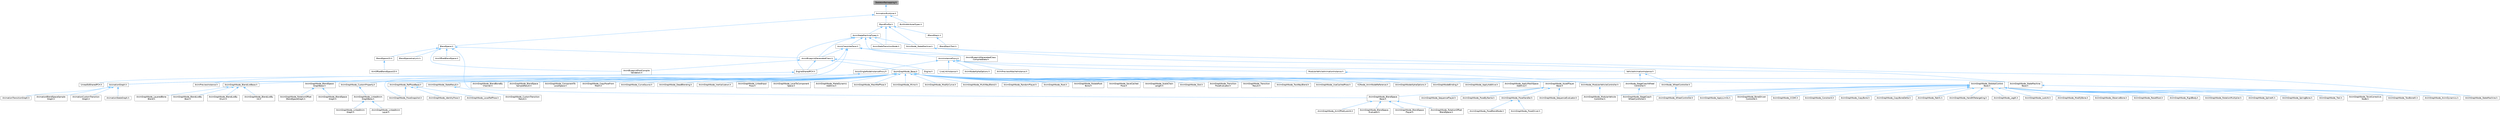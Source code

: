 digraph "SkeletonRemapping.h"
{
 // INTERACTIVE_SVG=YES
 // LATEX_PDF_SIZE
  bgcolor="transparent";
  edge [fontname=Helvetica,fontsize=10,labelfontname=Helvetica,labelfontsize=10];
  node [fontname=Helvetica,fontsize=10,shape=box,height=0.2,width=0.4];
  Node1 [id="Node000001",label="SkeletonRemapping.h",height=0.2,width=0.4,color="gray40", fillcolor="grey60", style="filled", fontcolor="black",tooltip=" "];
  Node1 -> Node2 [id="edge1_Node000001_Node000002",dir="back",color="steelblue1",style="solid",tooltip=" "];
  Node2 [id="Node000002",label="AnimationRuntime.h",height=0.2,width=0.4,color="grey40", fillcolor="white", style="filled",URL="$da/d93/AnimationRuntime_8h.html",tooltip=" "];
  Node2 -> Node3 [id="edge2_Node000002_Node000003",dir="back",color="steelblue1",style="solid",tooltip=" "];
  Node3 [id="Node000003",label="BlendProfile.h",height=0.2,width=0.4,color="grey40", fillcolor="white", style="filled",URL="$d6/d9c/BlendProfile_8h.html",tooltip=" "];
  Node3 -> Node4 [id="edge3_Node000003_Node000004",dir="back",color="steelblue1",style="solid",tooltip=" "];
  Node4 [id="Node000004",label="AnimNode_StateMachine.h",height=0.2,width=0.4,color="grey40", fillcolor="white", style="filled",URL="$df/d8f/AnimNode__StateMachine_8h.html",tooltip=" "];
  Node4 -> Node5 [id="edge4_Node000004_Node000005",dir="back",color="steelblue1",style="solid",tooltip=" "];
  Node5 [id="Node000005",label="AnimGraphNode_StateMachine.h",height=0.2,width=0.4,color="grey40", fillcolor="white", style="filled",URL="$d9/d4d/AnimGraphNode__StateMachine_8h.html",tooltip=" "];
  Node4 -> Node6 [id="edge5_Node000004_Node000006",dir="back",color="steelblue1",style="solid",tooltip=" "];
  Node6 [id="Node000006",label="AnimGraphNode_StateMachine\lBase.h",height=0.2,width=0.4,color="grey40", fillcolor="white", style="filled",URL="$dc/d11/AnimGraphNode__StateMachineBase_8h.html",tooltip=" "];
  Node6 -> Node5 [id="edge6_Node000006_Node000005",dir="back",color="steelblue1",style="solid",tooltip=" "];
  Node3 -> Node7 [id="edge7_Node000003_Node000007",dir="back",color="steelblue1",style="solid",tooltip=" "];
  Node7 [id="Node000007",label="AnimStateMachineTypes.h",height=0.2,width=0.4,color="grey40", fillcolor="white", style="filled",URL="$d2/dc8/AnimStateMachineTypes_8h.html",tooltip=" "];
  Node7 -> Node8 [id="edge8_Node000007_Node000008",dir="back",color="steelblue1",style="solid",tooltip=" "];
  Node8 [id="Node000008",label="AnimBlueprintGeneratedClass.h",height=0.2,width=0.4,color="grey40", fillcolor="white", style="filled",URL="$dc/d81/AnimBlueprintGeneratedClass_8h.html",tooltip=" "];
  Node8 -> Node9 [id="edge9_Node000008_Node000009",dir="back",color="steelblue1",style="solid",tooltip=" "];
  Node9 [id="Node000009",label="AnimBlueprintPostCompile\lValidation.h",height=0.2,width=0.4,color="grey40", fillcolor="white", style="filled",URL="$de/d1b/AnimBlueprintPostCompileValidation_8h.html",tooltip=" "];
  Node8 -> Node10 [id="edge10_Node000008_Node000010",dir="back",color="steelblue1",style="solid",tooltip=" "];
  Node10 [id="Node000010",label="AnimGraphNode_Base.h",height=0.2,width=0.4,color="grey40", fillcolor="white", style="filled",URL="$d0/dfb/AnimGraphNode__Base_8h.html",tooltip=" "];
  Node10 -> Node11 [id="edge11_Node000010_Node000011",dir="back",color="steelblue1",style="solid",tooltip=" "];
  Node11 [id="Node000011",label="AnimGraphNodeAlphaOptions.h",height=0.2,width=0.4,color="grey40", fillcolor="white", style="filled",URL="$d6/df6/AnimGraphNodeAlphaOptions_8h.html",tooltip=" "];
  Node10 -> Node12 [id="edge12_Node000010_Node000012",dir="back",color="steelblue1",style="solid",tooltip=" "];
  Node12 [id="Node000012",label="AnimGraphNodeBinding.h",height=0.2,width=0.4,color="grey40", fillcolor="white", style="filled",URL="$d6/d3b/AnimGraphNodeBinding_8h.html",tooltip=" "];
  Node10 -> Node13 [id="edge13_Node000010_Node000013",dir="back",color="steelblue1",style="solid",tooltip=" "];
  Node13 [id="Node000013",label="AnimGraphNode_ApplyAdditive.h",height=0.2,width=0.4,color="grey40", fillcolor="white", style="filled",URL="$da/d67/AnimGraphNode__ApplyAdditive_8h.html",tooltip=" "];
  Node10 -> Node14 [id="edge14_Node000010_Node000014",dir="back",color="steelblue1",style="solid",tooltip=" "];
  Node14 [id="Node000014",label="AnimGraphNode_ApplyMeshSpace\lAdditive.h",height=0.2,width=0.4,color="grey40", fillcolor="white", style="filled",URL="$dd/dc4/AnimGraphNode__ApplyMeshSpaceAdditive_8h.html",tooltip=" "];
  Node10 -> Node15 [id="edge15_Node000010_Node000015",dir="back",color="steelblue1",style="solid",tooltip=" "];
  Node15 [id="Node000015",label="AnimGraphNode_AssetPlayer\lBase.h",height=0.2,width=0.4,color="grey40", fillcolor="white", style="filled",URL="$d1/d4f/AnimGraphNode__AssetPlayerBase_8h.html",tooltip=" "];
  Node15 -> Node16 [id="edge16_Node000015_Node000016",dir="back",color="steelblue1",style="solid",tooltip=" "];
  Node16 [id="Node000016",label="AnimGraphNode_BlendSpace\lBase.h",height=0.2,width=0.4,color="grey40", fillcolor="white", style="filled",URL="$d7/d6d/AnimGraphNode__BlendSpaceBase_8h.html",tooltip=" "];
  Node16 -> Node17 [id="edge17_Node000016_Node000017",dir="back",color="steelblue1",style="solid",tooltip=" "];
  Node17 [id="Node000017",label="AnimGraphNode_AimOffsetLookAt.h",height=0.2,width=0.4,color="grey40", fillcolor="white", style="filled",URL="$d2/daa/AnimGraphNode__AimOffsetLookAt_8h.html",tooltip=" "];
  Node16 -> Node18 [id="edge18_Node000016_Node000018",dir="back",color="steelblue1",style="solid",tooltip=" "];
  Node18 [id="Node000018",label="AnimGraphNode_BlendSpace\lEvaluator.h",height=0.2,width=0.4,color="grey40", fillcolor="white", style="filled",URL="$d0/d5d/AnimGraphNode__BlendSpaceEvaluator_8h.html",tooltip=" "];
  Node16 -> Node19 [id="edge19_Node000016_Node000019",dir="back",color="steelblue1",style="solid",tooltip=" "];
  Node19 [id="Node000019",label="AnimGraphNode_BlendSpace\lPlayer.h",height=0.2,width=0.4,color="grey40", fillcolor="white", style="filled",URL="$d2/d22/AnimGraphNode__BlendSpacePlayer_8h.html",tooltip=" "];
  Node16 -> Node20 [id="edge20_Node000016_Node000020",dir="back",color="steelblue1",style="solid",tooltip=" "];
  Node20 [id="Node000020",label="AnimGraphNode_RotationOffset\lBlendSpace.h",height=0.2,width=0.4,color="grey40", fillcolor="white", style="filled",URL="$dc/dd5/AnimGraphNode__RotationOffsetBlendSpace_8h.html",tooltip=" "];
  Node15 -> Node21 [id="edge21_Node000015_Node000021",dir="back",color="steelblue1",style="solid",tooltip=" "];
  Node21 [id="Node000021",label="AnimGraphNode_PoseByName.h",height=0.2,width=0.4,color="grey40", fillcolor="white", style="filled",URL="$d7/d02/AnimGraphNode__PoseByName_8h.html",tooltip=" "];
  Node15 -> Node22 [id="edge22_Node000015_Node000022",dir="back",color="steelblue1",style="solid",tooltip=" "];
  Node22 [id="Node000022",label="AnimGraphNode_PoseHandler.h",height=0.2,width=0.4,color="grey40", fillcolor="white", style="filled",URL="$df/dfb/AnimGraphNode__PoseHandler_8h.html",tooltip=" "];
  Node22 -> Node23 [id="edge23_Node000022_Node000023",dir="back",color="steelblue1",style="solid",tooltip=" "];
  Node23 [id="Node000023",label="AnimGraphNode_PoseBlendNode.h",height=0.2,width=0.4,color="grey40", fillcolor="white", style="filled",URL="$de/d70/AnimGraphNode__PoseBlendNode_8h.html",tooltip=" "];
  Node22 -> Node24 [id="edge24_Node000022_Node000024",dir="back",color="steelblue1",style="solid",tooltip=" "];
  Node24 [id="Node000024",label="AnimGraphNode_PoseDriver.h",height=0.2,width=0.4,color="grey40", fillcolor="white", style="filled",URL="$d7/d7d/AnimGraphNode__PoseDriver_8h.html",tooltip=" "];
  Node15 -> Node25 [id="edge25_Node000015_Node000025",dir="back",color="steelblue1",style="solid",tooltip=" "];
  Node25 [id="Node000025",label="AnimGraphNode_SequenceEvaluator.h",height=0.2,width=0.4,color="grey40", fillcolor="white", style="filled",URL="$d1/d1c/AnimGraphNode__SequenceEvaluator_8h.html",tooltip=" "];
  Node15 -> Node26 [id="edge26_Node000015_Node000026",dir="back",color="steelblue1",style="solid",tooltip=" "];
  Node26 [id="Node000026",label="AnimGraphNode_SequencePlayer.h",height=0.2,width=0.4,color="grey40", fillcolor="white", style="filled",URL="$d2/d91/AnimGraphNode__SequencePlayer_8h.html",tooltip=" "];
  Node10 -> Node27 [id="edge27_Node000010_Node000027",dir="back",color="steelblue1",style="solid",tooltip=" "];
  Node27 [id="Node000027",label="AnimGraphNode_BlendBoneBy\lChannel.h",height=0.2,width=0.4,color="grey40", fillcolor="white", style="filled",URL="$de/da9/AnimGraphNode__BlendBoneByChannel_8h.html",tooltip=" "];
  Node10 -> Node28 [id="edge28_Node000010_Node000028",dir="back",color="steelblue1",style="solid",tooltip=" "];
  Node28 [id="Node000028",label="AnimGraphNode_BlendListBase.h",height=0.2,width=0.4,color="grey40", fillcolor="white", style="filled",URL="$d7/d20/AnimGraphNode__BlendListBase_8h.html",tooltip=" "];
  Node28 -> Node29 [id="edge29_Node000028_Node000029",dir="back",color="steelblue1",style="solid",tooltip=" "];
  Node29 [id="Node000029",label="AnimGraphNode_BlendListBy\lBool.h",height=0.2,width=0.4,color="grey40", fillcolor="white", style="filled",URL="$d9/d9d/AnimGraphNode__BlendListByBool_8h.html",tooltip=" "];
  Node28 -> Node30 [id="edge30_Node000028_Node000030",dir="back",color="steelblue1",style="solid",tooltip=" "];
  Node30 [id="Node000030",label="AnimGraphNode_BlendListBy\lEnum.h",height=0.2,width=0.4,color="grey40", fillcolor="white", style="filled",URL="$de/d60/AnimGraphNode__BlendListByEnum_8h.html",tooltip=" "];
  Node28 -> Node31 [id="edge31_Node000028_Node000031",dir="back",color="steelblue1",style="solid",tooltip=" "];
  Node31 [id="Node000031",label="AnimGraphNode_BlendListBy\lInt.h",height=0.2,width=0.4,color="grey40", fillcolor="white", style="filled",URL="$dc/df2/AnimGraphNode__BlendListByInt_8h.html",tooltip=" "];
  Node28 -> Node32 [id="edge32_Node000028_Node000032",dir="back",color="steelblue1",style="solid",tooltip=" "];
  Node32 [id="Node000032",label="AnimGraphNode_LayeredBone\lBlend.h",height=0.2,width=0.4,color="grey40", fillcolor="white", style="filled",URL="$d2/d01/AnimGraphNode__LayeredBoneBlend_8h.html",tooltip=" "];
  Node10 -> Node33 [id="edge33_Node000010_Node000033",dir="back",color="steelblue1",style="solid",tooltip=" "];
  Node33 [id="Node000033",label="AnimGraphNode_BlendSpace\lGraphBase.h",height=0.2,width=0.4,color="grey40", fillcolor="white", style="filled",URL="$d6/d44/AnimGraphNode__BlendSpaceGraphBase_8h.html",tooltip=" "];
  Node33 -> Node34 [id="edge34_Node000033_Node000034",dir="back",color="steelblue1",style="solid",tooltip=" "];
  Node34 [id="Node000034",label="AnimGraphNode_BlendSpace\lGraph.h",height=0.2,width=0.4,color="grey40", fillcolor="white", style="filled",URL="$d7/d81/AnimGraphNode__BlendSpaceGraph_8h.html",tooltip=" "];
  Node33 -> Node35 [id="edge35_Node000033_Node000035",dir="back",color="steelblue1",style="solid",tooltip=" "];
  Node35 [id="Node000035",label="AnimGraphNode_RotationOffset\lBlendSpaceGraph.h",height=0.2,width=0.4,color="grey40", fillcolor="white", style="filled",URL="$d0/d4c/AnimGraphNode__RotationOffsetBlendSpaceGraph_8h.html",tooltip=" "];
  Node10 -> Node36 [id="edge36_Node000010_Node000036",dir="back",color="steelblue1",style="solid",tooltip=" "];
  Node36 [id="Node000036",label="AnimGraphNode_BlendSpace\lSampleResult.h",height=0.2,width=0.4,color="grey40", fillcolor="white", style="filled",URL="$de/df8/AnimGraphNode__BlendSpaceSampleResult_8h.html",tooltip=" "];
  Node10 -> Node37 [id="edge37_Node000010_Node000037",dir="back",color="steelblue1",style="solid",tooltip=" "];
  Node37 [id="Node000037",label="AnimGraphNode_ComponentTo\lLocalSpace.h",height=0.2,width=0.4,color="grey40", fillcolor="white", style="filled",URL="$d1/d3f/AnimGraphNode__ComponentToLocalSpace_8h.html",tooltip=" "];
  Node10 -> Node38 [id="edge38_Node000010_Node000038",dir="back",color="steelblue1",style="solid",tooltip=" "];
  Node38 [id="Node000038",label="AnimGraphNode_CopyPoseFrom\lMesh.h",height=0.2,width=0.4,color="grey40", fillcolor="white", style="filled",URL="$d6/d71/AnimGraphNode__CopyPoseFromMesh_8h.html",tooltip=" "];
  Node10 -> Node39 [id="edge39_Node000010_Node000039",dir="back",color="steelblue1",style="solid",tooltip=" "];
  Node39 [id="Node000039",label="AnimGraphNode_CurveSource.h",height=0.2,width=0.4,color="grey40", fillcolor="white", style="filled",URL="$dc/de5/AnimGraphNode__CurveSource_8h.html",tooltip=" "];
  Node10 -> Node40 [id="edge40_Node000010_Node000040",dir="back",color="steelblue1",style="solid",tooltip=" "];
  Node40 [id="Node000040",label="AnimGraphNode_CustomProperty.h",height=0.2,width=0.4,color="grey40", fillcolor="white", style="filled",URL="$d8/d3f/AnimGraphNode__CustomProperty_8h.html",tooltip=" "];
  Node40 -> Node41 [id="edge41_Node000040_Node000041",dir="back",color="steelblue1",style="solid",tooltip=" "];
  Node41 [id="Node000041",label="AnimGraphNode_LinkedAnim\lGraphBase.h",height=0.2,width=0.4,color="grey40", fillcolor="white", style="filled",URL="$d5/de1/AnimGraphNode__LinkedAnimGraphBase_8h.html",tooltip=" "];
  Node41 -> Node42 [id="edge42_Node000041_Node000042",dir="back",color="steelblue1",style="solid",tooltip=" "];
  Node42 [id="Node000042",label="AnimGraphNode_LinkedAnim\lGraph.h",height=0.2,width=0.4,color="grey40", fillcolor="white", style="filled",URL="$da/dd5/AnimGraphNode__LinkedAnimGraph_8h.html",tooltip=" "];
  Node41 -> Node43 [id="edge43_Node000041_Node000043",dir="back",color="steelblue1",style="solid",tooltip=" "];
  Node43 [id="Node000043",label="AnimGraphNode_LinkedAnim\lLayer.h",height=0.2,width=0.4,color="grey40", fillcolor="white", style="filled",URL="$dc/d51/AnimGraphNode__LinkedAnimLayer_8h.html",tooltip=" "];
  Node10 -> Node44 [id="edge44_Node000010_Node000044",dir="back",color="steelblue1",style="solid",tooltip=" "];
  Node44 [id="Node000044",label="AnimGraphNode_DeadBlending.h",height=0.2,width=0.4,color="grey40", fillcolor="white", style="filled",URL="$d8/d73/AnimGraphNode__DeadBlending_8h.html",tooltip=" "];
  Node10 -> Node45 [id="edge45_Node000010_Node000045",dir="back",color="steelblue1",style="solid",tooltip=" "];
  Node45 [id="Node000045",label="AnimGraphNode_Inertialization.h",height=0.2,width=0.4,color="grey40", fillcolor="white", style="filled",URL="$d7/d66/AnimGraphNode__Inertialization_8h.html",tooltip=" "];
  Node10 -> Node46 [id="edge46_Node000010_Node000046",dir="back",color="steelblue1",style="solid",tooltip=" "];
  Node46 [id="Node000046",label="AnimGraphNode_LinkedInput\lPose.h",height=0.2,width=0.4,color="grey40", fillcolor="white", style="filled",URL="$d7/d8c/AnimGraphNode__LinkedInputPose_8h.html",tooltip=" "];
  Node10 -> Node47 [id="edge47_Node000010_Node000047",dir="back",color="steelblue1",style="solid",tooltip=" "];
  Node47 [id="Node000047",label="AnimGraphNode_LocalToComponent\lSpace.h",height=0.2,width=0.4,color="grey40", fillcolor="white", style="filled",URL="$d6/d01/AnimGraphNode__LocalToComponentSpace_8h.html",tooltip=" "];
  Node10 -> Node48 [id="edge48_Node000010_Node000048",dir="back",color="steelblue1",style="solid",tooltip=" "];
  Node48 [id="Node000048",label="AnimGraphNode_MakeDynamic\lAdditive.h",height=0.2,width=0.4,color="grey40", fillcolor="white", style="filled",URL="$d4/dc9/AnimGraphNode__MakeDynamicAdditive_8h.html",tooltip=" "];
  Node10 -> Node49 [id="edge49_Node000010_Node000049",dir="back",color="steelblue1",style="solid",tooltip=" "];
  Node49 [id="Node000049",label="AnimGraphNode_MeshRefPose.h",height=0.2,width=0.4,color="grey40", fillcolor="white", style="filled",URL="$d3/d58/AnimGraphNode__MeshRefPose_8h.html",tooltip=" "];
  Node10 -> Node50 [id="edge50_Node000010_Node000050",dir="back",color="steelblue1",style="solid",tooltip=" "];
  Node50 [id="Node000050",label="AnimGraphNode_Mirror.h",height=0.2,width=0.4,color="grey40", fillcolor="white", style="filled",URL="$de/d96/AnimGraphNode__Mirror_8h.html",tooltip=" "];
  Node10 -> Node51 [id="edge51_Node000010_Node000051",dir="back",color="steelblue1",style="solid",tooltip=" "];
  Node51 [id="Node000051",label="AnimGraphNode_ModifyCurve.h",height=0.2,width=0.4,color="grey40", fillcolor="white", style="filled",URL="$d5/d09/AnimGraphNode__ModifyCurve_8h.html",tooltip=" "];
  Node10 -> Node52 [id="edge52_Node000010_Node000052",dir="back",color="steelblue1",style="solid",tooltip=" "];
  Node52 [id="Node000052",label="AnimGraphNode_MultiWayBlend.h",height=0.2,width=0.4,color="grey40", fillcolor="white", style="filled",URL="$dd/dcb/AnimGraphNode__MultiWayBlend_8h.html",tooltip=" "];
  Node10 -> Node53 [id="edge53_Node000010_Node000053",dir="back",color="steelblue1",style="solid",tooltip=" "];
  Node53 [id="Node000053",label="AnimGraphNode_PoseSnapshot.h",height=0.2,width=0.4,color="grey40", fillcolor="white", style="filled",URL="$d1/d92/AnimGraphNode__PoseSnapshot_8h.html",tooltip=" "];
  Node10 -> Node54 [id="edge54_Node000010_Node000054",dir="back",color="steelblue1",style="solid",tooltip=" "];
  Node54 [id="Node000054",label="AnimGraphNode_RandomPlayer.h",height=0.2,width=0.4,color="grey40", fillcolor="white", style="filled",URL="$dc/d48/AnimGraphNode__RandomPlayer_8h.html",tooltip=" "];
  Node10 -> Node55 [id="edge55_Node000010_Node000055",dir="back",color="steelblue1",style="solid",tooltip=" "];
  Node55 [id="Node000055",label="AnimGraphNode_RefPoseBase.h",height=0.2,width=0.4,color="grey40", fillcolor="white", style="filled",URL="$d8/d34/AnimGraphNode__RefPoseBase_8h.html",tooltip=" "];
  Node55 -> Node56 [id="edge56_Node000055_Node000056",dir="back",color="steelblue1",style="solid",tooltip=" "];
  Node56 [id="Node000056",label="AnimGraphNode_IdentityPose.h",height=0.2,width=0.4,color="grey40", fillcolor="white", style="filled",URL="$d8/dac/AnimGraphNode__IdentityPose_8h.html",tooltip=" "];
  Node55 -> Node57 [id="edge57_Node000055_Node000057",dir="back",color="steelblue1",style="solid",tooltip=" "];
  Node57 [id="Node000057",label="AnimGraphNode_LocalRefPose.h",height=0.2,width=0.4,color="grey40", fillcolor="white", style="filled",URL="$df/d6f/AnimGraphNode__LocalRefPose_8h.html",tooltip=" "];
  Node55 -> Node53 [id="edge58_Node000055_Node000053",dir="back",color="steelblue1",style="solid",tooltip=" "];
  Node10 -> Node58 [id="edge59_Node000010_Node000058",dir="back",color="steelblue1",style="solid",tooltip=" "];
  Node58 [id="Node000058",label="AnimGraphNode_Root.h",height=0.2,width=0.4,color="grey40", fillcolor="white", style="filled",URL="$d2/d39/AnimGraphNode__Root_8h.html",tooltip=" "];
  Node10 -> Node59 [id="edge60_Node000010_Node000059",dir="back",color="steelblue1",style="solid",tooltip=" "];
  Node59 [id="Node000059",label="AnimGraphNode_RotateRoot\lBone.h",height=0.2,width=0.4,color="grey40", fillcolor="white", style="filled",URL="$d4/de0/AnimGraphNode__RotateRootBone_8h.html",tooltip=" "];
  Node10 -> Node60 [id="edge61_Node000010_Node000060",dir="back",color="steelblue1",style="solid",tooltip=" "];
  Node60 [id="Node000060",label="AnimGraphNode_SaveCached\lPose.h",height=0.2,width=0.4,color="grey40", fillcolor="white", style="filled",URL="$df/d5e/AnimGraphNode__SaveCachedPose_8h.html",tooltip=" "];
  Node10 -> Node61 [id="edge62_Node000010_Node000061",dir="back",color="steelblue1",style="solid",tooltip=" "];
  Node61 [id="Node000061",label="AnimGraphNode_ScaleChain\lLength.h",height=0.2,width=0.4,color="grey40", fillcolor="white", style="filled",URL="$d9/df8/AnimGraphNode__ScaleChainLength_8h.html",tooltip=" "];
  Node10 -> Node62 [id="edge63_Node000010_Node000062",dir="back",color="steelblue1",style="solid",tooltip=" "];
  Node62 [id="Node000062",label="AnimGraphNode_SkeletalControl\lBase.h",height=0.2,width=0.4,color="grey40", fillcolor="white", style="filled",URL="$d9/dff/AnimGraphNode__SkeletalControlBase_8h.html",tooltip=" "];
  Node62 -> Node63 [id="edge64_Node000062_Node000063",dir="back",color="steelblue1",style="solid",tooltip=" "];
  Node63 [id="Node000063",label="AnimGraphNode_AnimDynamics.h",height=0.2,width=0.4,color="grey40", fillcolor="white", style="filled",URL="$da/dc2/AnimGraphNode__AnimDynamics_8h.html",tooltip=" "];
  Node62 -> Node64 [id="edge65_Node000062_Node000064",dir="back",color="steelblue1",style="solid",tooltip=" "];
  Node64 [id="Node000064",label="AnimGraphNode_ApplyLimits.h",height=0.2,width=0.4,color="grey40", fillcolor="white", style="filled",URL="$dc/d36/AnimGraphNode__ApplyLimits_8h.html",tooltip=" "];
  Node62 -> Node65 [id="edge66_Node000062_Node000065",dir="back",color="steelblue1",style="solid",tooltip=" "];
  Node65 [id="Node000065",label="AnimGraphNode_BoneDriven\lController.h",height=0.2,width=0.4,color="grey40", fillcolor="white", style="filled",URL="$df/df3/AnimGraphNode__BoneDrivenController_8h.html",tooltip=" "];
  Node62 -> Node66 [id="edge67_Node000062_Node000066",dir="back",color="steelblue1",style="solid",tooltip=" "];
  Node66 [id="Node000066",label="AnimGraphNode_CCDIK.h",height=0.2,width=0.4,color="grey40", fillcolor="white", style="filled",URL="$df/d0d/AnimGraphNode__CCDIK_8h.html",tooltip=" "];
  Node62 -> Node67 [id="edge68_Node000062_Node000067",dir="back",color="steelblue1",style="solid",tooltip=" "];
  Node67 [id="Node000067",label="AnimGraphNode_Constraint.h",height=0.2,width=0.4,color="grey40", fillcolor="white", style="filled",URL="$d2/d98/AnimGraphNode__Constraint_8h.html",tooltip=" "];
  Node62 -> Node68 [id="edge69_Node000062_Node000068",dir="back",color="steelblue1",style="solid",tooltip=" "];
  Node68 [id="Node000068",label="AnimGraphNode_CopyBone.h",height=0.2,width=0.4,color="grey40", fillcolor="white", style="filled",URL="$dc/de6/AnimGraphNode__CopyBone_8h.html",tooltip=" "];
  Node62 -> Node69 [id="edge70_Node000062_Node000069",dir="back",color="steelblue1",style="solid",tooltip=" "];
  Node69 [id="Node000069",label="AnimGraphNode_CopyBoneDelta.h",height=0.2,width=0.4,color="grey40", fillcolor="white", style="filled",URL="$d8/d60/AnimGraphNode__CopyBoneDelta_8h.html",tooltip=" "];
  Node62 -> Node70 [id="edge71_Node000062_Node000070",dir="back",color="steelblue1",style="solid",tooltip=" "];
  Node70 [id="Node000070",label="AnimGraphNode_Fabrik.h",height=0.2,width=0.4,color="grey40", fillcolor="white", style="filled",URL="$d6/d79/AnimGraphNode__Fabrik_8h.html",tooltip=" "];
  Node62 -> Node71 [id="edge72_Node000062_Node000071",dir="back",color="steelblue1",style="solid",tooltip=" "];
  Node71 [id="Node000071",label="AnimGraphNode_HandIKRetargeting.h",height=0.2,width=0.4,color="grey40", fillcolor="white", style="filled",URL="$dd/dee/AnimGraphNode__HandIKRetargeting_8h.html",tooltip=" "];
  Node62 -> Node72 [id="edge73_Node000062_Node000072",dir="back",color="steelblue1",style="solid",tooltip=" "];
  Node72 [id="Node000072",label="AnimGraphNode_LegIK.h",height=0.2,width=0.4,color="grey40", fillcolor="white", style="filled",URL="$d3/d59/AnimGraphNode__LegIK_8h.html",tooltip=" "];
  Node62 -> Node73 [id="edge74_Node000062_Node000073",dir="back",color="steelblue1",style="solid",tooltip=" "];
  Node73 [id="Node000073",label="AnimGraphNode_LookAt.h",height=0.2,width=0.4,color="grey40", fillcolor="white", style="filled",URL="$dd/de3/AnimGraphNode__LookAt_8h.html",tooltip=" "];
  Node62 -> Node74 [id="edge75_Node000062_Node000074",dir="back",color="steelblue1",style="solid",tooltip=" "];
  Node74 [id="Node000074",label="AnimGraphNode_ModifyBone.h",height=0.2,width=0.4,color="grey40", fillcolor="white", style="filled",URL="$d1/d8e/AnimGraphNode__ModifyBone_8h.html",tooltip=" "];
  Node62 -> Node75 [id="edge76_Node000062_Node000075",dir="back",color="steelblue1",style="solid",tooltip=" "];
  Node75 [id="Node000075",label="AnimGraphNode_ModularVehicle\lController.h",height=0.2,width=0.4,color="grey40", fillcolor="white", style="filled",URL="$d3/d04/AnimGraphNode__ModularVehicleController_8h.html",tooltip=" "];
  Node62 -> Node76 [id="edge77_Node000062_Node000076",dir="back",color="steelblue1",style="solid",tooltip=" "];
  Node76 [id="Node000076",label="AnimGraphNode_ObserveBone.h",height=0.2,width=0.4,color="grey40", fillcolor="white", style="filled",URL="$d0/dcc/AnimGraphNode__ObserveBone_8h.html",tooltip=" "];
  Node62 -> Node77 [id="edge78_Node000062_Node000077",dir="back",color="steelblue1",style="solid",tooltip=" "];
  Node77 [id="Node000077",label="AnimGraphNode_ResetRoot.h",height=0.2,width=0.4,color="grey40", fillcolor="white", style="filled",URL="$dd/da9/AnimGraphNode__ResetRoot_8h.html",tooltip=" "];
  Node62 -> Node78 [id="edge79_Node000062_Node000078",dir="back",color="steelblue1",style="solid",tooltip=" "];
  Node78 [id="Node000078",label="AnimGraphNode_RigidBody.h",height=0.2,width=0.4,color="grey40", fillcolor="white", style="filled",URL="$d0/d05/AnimGraphNode__RigidBody_8h.html",tooltip=" "];
  Node62 -> Node79 [id="edge80_Node000062_Node000079",dir="back",color="steelblue1",style="solid",tooltip=" "];
  Node79 [id="Node000079",label="AnimGraphNode_RotationMultiplier.h",height=0.2,width=0.4,color="grey40", fillcolor="white", style="filled",URL="$d6/d16/AnimGraphNode__RotationMultiplier_8h.html",tooltip=" "];
  Node62 -> Node80 [id="edge81_Node000062_Node000080",dir="back",color="steelblue1",style="solid",tooltip=" "];
  Node80 [id="Node000080",label="AnimGraphNode_SplineIK.h",height=0.2,width=0.4,color="grey40", fillcolor="white", style="filled",URL="$d0/d7e/AnimGraphNode__SplineIK_8h.html",tooltip=" "];
  Node62 -> Node81 [id="edge82_Node000062_Node000081",dir="back",color="steelblue1",style="solid",tooltip=" "];
  Node81 [id="Node000081",label="AnimGraphNode_SpringBone.h",height=0.2,width=0.4,color="grey40", fillcolor="white", style="filled",URL="$dc/d38/AnimGraphNode__SpringBone_8h.html",tooltip=" "];
  Node62 -> Node82 [id="edge83_Node000062_Node000082",dir="back",color="steelblue1",style="solid",tooltip=" "];
  Node82 [id="Node000082",label="AnimGraphNode_StageCoach\lWheelController.h",height=0.2,width=0.4,color="grey40", fillcolor="white", style="filled",URL="$d6/dbe/AnimGraphNode__StageCoachWheelController_8h.html",tooltip=" "];
  Node62 -> Node83 [id="edge84_Node000062_Node000083",dir="back",color="steelblue1",style="solid",tooltip=" "];
  Node83 [id="Node000083",label="AnimGraphNode_Trail.h",height=0.2,width=0.4,color="grey40", fillcolor="white", style="filled",URL="$d4/d5a/AnimGraphNode__Trail_8h.html",tooltip=" "];
  Node62 -> Node84 [id="edge85_Node000062_Node000084",dir="back",color="steelblue1",style="solid",tooltip=" "];
  Node84 [id="Node000084",label="AnimGraphNode_TwistCorrective\lNode.h",height=0.2,width=0.4,color="grey40", fillcolor="white", style="filled",URL="$de/d7f/AnimGraphNode__TwistCorrectiveNode_8h.html",tooltip=" "];
  Node62 -> Node85 [id="edge86_Node000062_Node000085",dir="back",color="steelblue1",style="solid",tooltip=" "];
  Node85 [id="Node000085",label="AnimGraphNode_TwoBoneIK.h",height=0.2,width=0.4,color="grey40", fillcolor="white", style="filled",URL="$d1/dc2/AnimGraphNode__TwoBoneIK_8h.html",tooltip=" "];
  Node62 -> Node86 [id="edge87_Node000062_Node000086",dir="back",color="steelblue1",style="solid",tooltip=" "];
  Node86 [id="Node000086",label="AnimGraphNode_WheelController.h",height=0.2,width=0.4,color="grey40", fillcolor="white", style="filled",URL="$df/de4/AnimGraphNode__WheelController_8h.html",tooltip=" "];
  Node10 -> Node87 [id="edge88_Node000010_Node000087",dir="back",color="steelblue1",style="solid",tooltip=" "];
  Node87 [id="Node000087",label="AnimGraphNode_Slot.h",height=0.2,width=0.4,color="grey40", fillcolor="white", style="filled",URL="$df/d63/AnimGraphNode__Slot_8h.html",tooltip=" "];
  Node10 -> Node6 [id="edge89_Node000010_Node000006",dir="back",color="steelblue1",style="solid",tooltip=" "];
  Node10 -> Node88 [id="edge90_Node000010_Node000088",dir="back",color="steelblue1",style="solid",tooltip=" "];
  Node88 [id="Node000088",label="AnimGraphNode_StateResult.h",height=0.2,width=0.4,color="grey40", fillcolor="white", style="filled",URL="$d3/d7e/AnimGraphNode__StateResult_8h.html",tooltip=" "];
  Node88 -> Node89 [id="edge91_Node000088_Node000089",dir="back",color="steelblue1",style="solid",tooltip=" "];
  Node89 [id="Node000089",label="AnimGraphNode_CustomTransition\lResult.h",height=0.2,width=0.4,color="grey40", fillcolor="white", style="filled",URL="$df/d6e/AnimGraphNode__CustomTransitionResult_8h.html",tooltip=" "];
  Node10 -> Node90 [id="edge92_Node000010_Node000090",dir="back",color="steelblue1",style="solid",tooltip=" "];
  Node90 [id="Node000090",label="AnimGraphNode_Transition\lPoseEvaluator.h",height=0.2,width=0.4,color="grey40", fillcolor="white", style="filled",URL="$d8/dec/AnimGraphNode__TransitionPoseEvaluator_8h.html",tooltip=" "];
  Node10 -> Node91 [id="edge93_Node000010_Node000091",dir="back",color="steelblue1",style="solid",tooltip=" "];
  Node91 [id="Node000091",label="AnimGraphNode_Transition\lResult.h",height=0.2,width=0.4,color="grey40", fillcolor="white", style="filled",URL="$d7/d74/AnimGraphNode__TransitionResult_8h.html",tooltip=" "];
  Node10 -> Node92 [id="edge94_Node000010_Node000092",dir="back",color="steelblue1",style="solid",tooltip=" "];
  Node92 [id="Node000092",label="AnimGraphNode_TwoWayBlend.h",height=0.2,width=0.4,color="grey40", fillcolor="white", style="filled",URL="$d0/df0/AnimGraphNode__TwoWayBlend_8h.html",tooltip=" "];
  Node10 -> Node93 [id="edge95_Node000010_Node000093",dir="back",color="steelblue1",style="solid",tooltip=" "];
  Node93 [id="Node000093",label="AnimGraphNode_UseCachedPose.h",height=0.2,width=0.4,color="grey40", fillcolor="white", style="filled",URL="$d8/d30/AnimGraphNode__UseCachedPose_8h.html",tooltip=" "];
  Node10 -> Node94 [id="edge96_Node000010_Node000094",dir="back",color="steelblue1",style="solid",tooltip=" "];
  Node94 [id="Node000094",label="AnimationGraph.h",height=0.2,width=0.4,color="grey40", fillcolor="white", style="filled",URL="$df/d2e/AnimationGraph_8h.html",tooltip=" "];
  Node94 -> Node95 [id="edge97_Node000094_Node000095",dir="back",color="steelblue1",style="solid",tooltip=" "];
  Node95 [id="Node000095",label="AnimationBlendSpaceSample\lGraph.h",height=0.2,width=0.4,color="grey40", fillcolor="white", style="filled",URL="$d1/d35/AnimationBlendSpaceSampleGraph_8h.html",tooltip=" "];
  Node94 -> Node96 [id="edge98_Node000094_Node000096",dir="back",color="steelblue1",style="solid",tooltip=" "];
  Node96 [id="Node000096",label="AnimationCustomTransition\lGraph.h",height=0.2,width=0.4,color="grey40", fillcolor="white", style="filled",URL="$dc/d6c/AnimationCustomTransitionGraph_8h.html",tooltip=" "];
  Node94 -> Node97 [id="edge99_Node000094_Node000097",dir="back",color="steelblue1",style="solid",tooltip=" "];
  Node97 [id="Node000097",label="AnimationStateGraph.h",height=0.2,width=0.4,color="grey40", fillcolor="white", style="filled",URL="$d1/d71/AnimationStateGraph_8h.html",tooltip=" "];
  Node94 -> Node98 [id="edge100_Node000094_Node000098",dir="back",color="steelblue1",style="solid",tooltip=" "];
  Node98 [id="Node000098",label="AnimationTransitionGraph.h",height=0.2,width=0.4,color="grey40", fillcolor="white", style="filled",URL="$d2/d0b/AnimationTransitionGraph_8h.html",tooltip=" "];
  Node10 -> Node99 [id="edge101_Node000010_Node000099",dir="back",color="steelblue1",style="solid",tooltip=" "];
  Node99 [id="Node000099",label="K2Node_AnimNodeReference.h",height=0.2,width=0.4,color="grey40", fillcolor="white", style="filled",URL="$d2/d81/K2Node__AnimNodeReference_8h.html",tooltip=" "];
  Node8 -> Node100 [id="edge102_Node000008_Node000100",dir="back",color="steelblue1",style="solid",tooltip=" "];
  Node100 [id="Node000100",label="Engine.h",height=0.2,width=0.4,color="grey40", fillcolor="white", style="filled",URL="$d1/d34/Public_2Engine_8h.html",tooltip=" "];
  Node8 -> Node101 [id="edge103_Node000008_Node000101",dir="back",color="steelblue1",style="solid",tooltip=" "];
  Node101 [id="Node000101",label="EngineSharedPCH.h",height=0.2,width=0.4,color="grey40", fillcolor="white", style="filled",URL="$dc/dbb/EngineSharedPCH_8h.html",tooltip=" "];
  Node101 -> Node102 [id="edge104_Node000101_Node000102",dir="back",color="steelblue1",style="solid",tooltip=" "];
  Node102 [id="Node000102",label="UnrealEdSharedPCH.h",height=0.2,width=0.4,color="grey40", fillcolor="white", style="filled",URL="$d1/de6/UnrealEdSharedPCH_8h.html",tooltip=" "];
  Node7 -> Node103 [id="edge105_Node000007_Node000103",dir="back",color="steelblue1",style="solid",tooltip=" "];
  Node103 [id="Node000103",label="AnimClassInterface.h",height=0.2,width=0.4,color="grey40", fillcolor="white", style="filled",URL="$df/dce/AnimClassInterface_8h.html",tooltip=" "];
  Node103 -> Node8 [id="edge106_Node000103_Node000008",dir="back",color="steelblue1",style="solid",tooltip=" "];
  Node103 -> Node104 [id="edge107_Node000103_Node000104",dir="back",color="steelblue1",style="solid",tooltip=" "];
  Node104 [id="Node000104",label="AnimInstanceProxy.h",height=0.2,width=0.4,color="grey40", fillcolor="white", style="filled",URL="$d6/d6e/AnimInstanceProxy_8h.html",tooltip=" "];
  Node104 -> Node105 [id="edge108_Node000104_Node000105",dir="back",color="steelblue1",style="solid",tooltip=" "];
  Node105 [id="Node000105",label="AnimNodeAlphaOptions.h",height=0.2,width=0.4,color="grey40", fillcolor="white", style="filled",URL="$df/d96/AnimNodeAlphaOptions_8h.html",tooltip=" "];
  Node104 -> Node106 [id="edge109_Node000104_Node000106",dir="back",color="steelblue1",style="solid",tooltip=" "];
  Node106 [id="Node000106",label="AnimPreviewAttacheInstance.h",height=0.2,width=0.4,color="grey40", fillcolor="white", style="filled",URL="$d8/dda/AnimPreviewAttacheInstance_8h.html",tooltip=" "];
  Node104 -> Node107 [id="edge110_Node000104_Node000107",dir="back",color="steelblue1",style="solid",tooltip=" "];
  Node107 [id="Node000107",label="AnimSingleNodeInstanceProxy.h",height=0.2,width=0.4,color="grey40", fillcolor="white", style="filled",URL="$dc/de5/AnimSingleNodeInstanceProxy_8h.html",tooltip=" "];
  Node107 -> Node108 [id="edge111_Node000107_Node000108",dir="back",color="steelblue1",style="solid",tooltip=" "];
  Node108 [id="Node000108",label="AnimPreviewInstance.h",height=0.2,width=0.4,color="grey40", fillcolor="white", style="filled",URL="$d1/d84/AnimPreviewInstance_8h.html",tooltip=" "];
  Node104 -> Node109 [id="edge112_Node000104_Node000109",dir="back",color="steelblue1",style="solid",tooltip=" "];
  Node109 [id="Node000109",label="LiveLinkInstance.h",height=0.2,width=0.4,color="grey40", fillcolor="white", style="filled",URL="$d5/d97/LiveLinkInstance_8h.html",tooltip=" "];
  Node104 -> Node110 [id="edge113_Node000104_Node000110",dir="back",color="steelblue1",style="solid",tooltip=" "];
  Node110 [id="Node000110",label="ModularVehicleAnimationInstance.h",height=0.2,width=0.4,color="grey40", fillcolor="white", style="filled",URL="$d9/d14/ModularVehicleAnimationInstance_8h.html",tooltip=" "];
  Node110 -> Node111 [id="edge114_Node000110_Node000111",dir="back",color="steelblue1",style="solid",tooltip=" "];
  Node111 [id="Node000111",label="AnimNode_ModularVehicleController.h",height=0.2,width=0.4,color="grey40", fillcolor="white", style="filled",URL="$d8/d10/AnimNode__ModularVehicleController_8h.html",tooltip=" "];
  Node111 -> Node75 [id="edge115_Node000111_Node000075",dir="back",color="steelblue1",style="solid",tooltip=" "];
  Node104 -> Node112 [id="edge116_Node000104_Node000112",dir="back",color="steelblue1",style="solid",tooltip=" "];
  Node112 [id="Node000112",label="VehicleAnimationInstance.h",height=0.2,width=0.4,color="grey40", fillcolor="white", style="filled",URL="$d4/dc8/VehicleAnimationInstance_8h.html",tooltip=" "];
  Node112 -> Node113 [id="edge117_Node000112_Node000113",dir="back",color="steelblue1",style="solid",tooltip=" "];
  Node113 [id="Node000113",label="AnimNode_StageCoachWheel\lController.h",height=0.2,width=0.4,color="grey40", fillcolor="white", style="filled",URL="$d0/d68/AnimNode__StageCoachWheelController_8h.html",tooltip=" "];
  Node113 -> Node82 [id="edge118_Node000113_Node000082",dir="back",color="steelblue1",style="solid",tooltip=" "];
  Node112 -> Node114 [id="edge119_Node000112_Node000114",dir="back",color="steelblue1",style="solid",tooltip=" "];
  Node114 [id="Node000114",label="AnimNode_WheelController.h",height=0.2,width=0.4,color="grey40", fillcolor="white", style="filled",URL="$d4/dbf/AnimNode__WheelController_8h.html",tooltip=" "];
  Node114 -> Node86 [id="edge120_Node000114_Node000086",dir="back",color="steelblue1",style="solid",tooltip=" "];
  Node103 -> Node94 [id="edge121_Node000103_Node000094",dir="back",color="steelblue1",style="solid",tooltip=" "];
  Node103 -> Node101 [id="edge122_Node000103_Node000101",dir="back",color="steelblue1",style="solid",tooltip=" "];
  Node103 -> Node115 [id="edge123_Node000103_Node000115",dir="back",color="steelblue1",style="solid",tooltip=" "];
  Node115 [id="Node000115",label="IAnimBlueprintGeneratedClass\lCompiledData.h",height=0.2,width=0.4,color="grey40", fillcolor="white", style="filled",URL="$d6/de8/IAnimBlueprintGeneratedClassCompiledData_8h.html",tooltip=" "];
  Node7 -> Node4 [id="edge124_Node000007_Node000004",dir="back",color="steelblue1",style="solid",tooltip=" "];
  Node7 -> Node116 [id="edge125_Node000007_Node000116",dir="back",color="steelblue1",style="solid",tooltip=" "];
  Node116 [id="Node000116",label="AnimStateTransitionNode.h",height=0.2,width=0.4,color="grey40", fillcolor="white", style="filled",URL="$d3/db4/AnimStateTransitionNode_8h.html",tooltip=" "];
  Node7 -> Node101 [id="edge126_Node000007_Node000101",dir="back",color="steelblue1",style="solid",tooltip=" "];
  Node7 -> Node115 [id="edge127_Node000007_Node000115",dir="back",color="steelblue1",style="solid",tooltip=" "];
  Node3 -> Node116 [id="edge128_Node000003_Node000116",dir="back",color="steelblue1",style="solid",tooltip=" "];
  Node3 -> Node117 [id="edge129_Node000003_Node000117",dir="back",color="steelblue1",style="solid",tooltip=" "];
  Node117 [id="Node000117",label="IBlendStack.h",height=0.2,width=0.4,color="grey40", fillcolor="white", style="filled",URL="$df/d73/IBlendStack_8h.html",tooltip=" "];
  Node117 -> Node118 [id="edge130_Node000117_Node000118",dir="back",color="steelblue1",style="solid",tooltip=" "];
  Node118 [id="Node000118",label="BlendStackTrait.h",height=0.2,width=0.4,color="grey40", fillcolor="white", style="filled",URL="$dd/dc9/BlendStackTrait_8h.html",tooltip=" "];
  Node2 -> Node119 [id="edge131_Node000002_Node000119",dir="back",color="steelblue1",style="solid",tooltip=" "];
  Node119 [id="Node000119",label="BlendSpace.h",height=0.2,width=0.4,color="grey40", fillcolor="white", style="filled",URL="$d7/d9b/BlendSpace_8h.html",tooltip=" "];
  Node119 -> Node120 [id="edge132_Node000119_Node000120",dir="back",color="steelblue1",style="solid",tooltip=" "];
  Node120 [id="Node000120",label="AimOffsetBlendSpace.h",height=0.2,width=0.4,color="grey40", fillcolor="white", style="filled",URL="$d3/d5d/AimOffsetBlendSpace_8h.html",tooltip=" "];
  Node119 -> Node8 [id="edge133_Node000119_Node000008",dir="back",color="steelblue1",style="solid",tooltip=" "];
  Node119 -> Node9 [id="edge134_Node000119_Node000009",dir="back",color="steelblue1",style="solid",tooltip=" "];
  Node119 -> Node16 [id="edge135_Node000119_Node000016",dir="back",color="steelblue1",style="solid",tooltip=" "];
  Node119 -> Node121 [id="edge136_Node000119_Node000121",dir="back",color="steelblue1",style="solid",tooltip=" "];
  Node121 [id="Node000121",label="BlendSpace1D.h",height=0.2,width=0.4,color="grey40", fillcolor="white", style="filled",URL="$d5/d90/BlendSpace1D_8h.html",tooltip=" "];
  Node121 -> Node122 [id="edge137_Node000121_Node000122",dir="back",color="steelblue1",style="solid",tooltip=" "];
  Node122 [id="Node000122",label="AimOffsetBlendSpace1D.h",height=0.2,width=0.4,color="grey40", fillcolor="white", style="filled",URL="$d4/d4c/AimOffsetBlendSpace1D_8h.html",tooltip=" "];
  Node119 -> Node123 [id="edge138_Node000119_Node000123",dir="back",color="steelblue1",style="solid",tooltip=" "];
  Node123 [id="Node000123",label="BlendSpaceAnalysis.h",height=0.2,width=0.4,color="grey40", fillcolor="white", style="filled",URL="$d7/daf/BlendSpaceAnalysis_8h.html",tooltip=" "];
  Node2 -> Node124 [id="edge139_Node000002_Node000124",dir="back",color="steelblue1",style="solid",tooltip=" "];
  Node124 [id="Node000124",label="BuiltInAttributeTypes.h",height=0.2,width=0.4,color="grey40", fillcolor="white", style="filled",URL="$dc/dd0/BuiltInAttributeTypes_8h.html",tooltip=" "];
}

